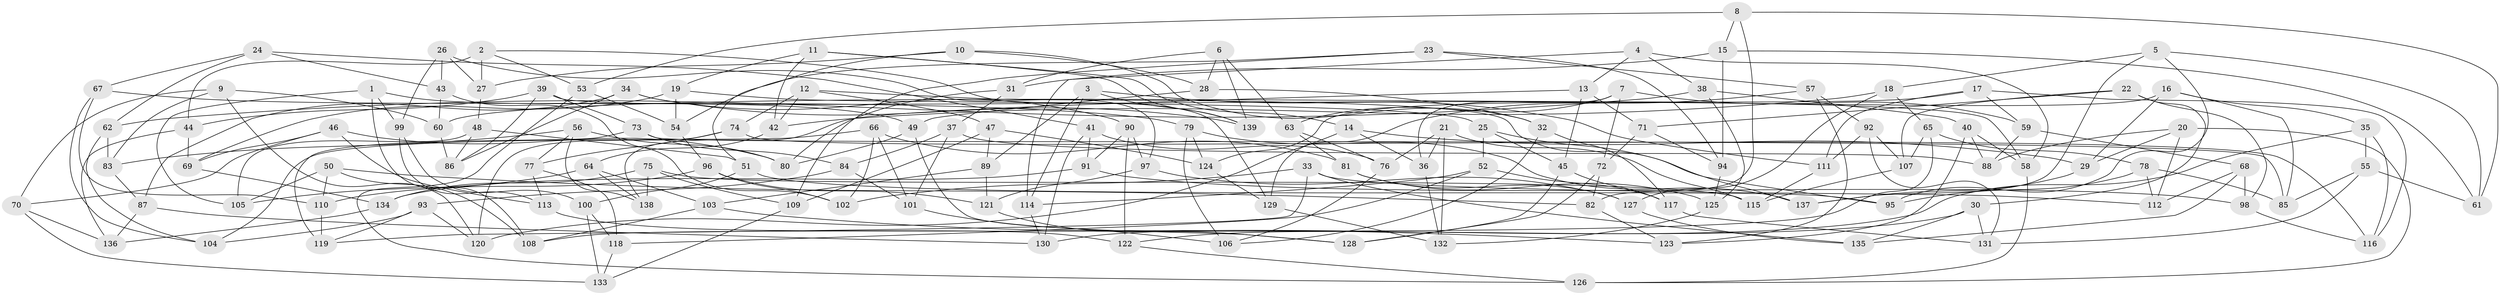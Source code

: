 // coarse degree distribution, {6: 0.16363636363636364, 8: 0.10909090909090909, 13: 0.01818181818181818, 7: 0.03636363636363636, 5: 0.05454545454545454, 11: 0.09090909090909091, 14: 0.01818181818181818, 4: 0.4, 15: 0.01818181818181818, 12: 0.01818181818181818, 10: 0.03636363636363636, 3: 0.01818181818181818, 9: 0.01818181818181818}
// Generated by graph-tools (version 1.1) at 2025/20/03/04/25 18:20:33]
// undirected, 139 vertices, 278 edges
graph export_dot {
graph [start="1"]
  node [color=gray90,style=filled];
  1;
  2;
  3;
  4;
  5;
  6;
  7;
  8;
  9;
  10;
  11;
  12;
  13;
  14;
  15;
  16;
  17;
  18;
  19;
  20;
  21;
  22;
  23;
  24;
  25;
  26;
  27;
  28;
  29;
  30;
  31;
  32;
  33;
  34;
  35;
  36;
  37;
  38;
  39;
  40;
  41;
  42;
  43;
  44;
  45;
  46;
  47;
  48;
  49;
  50;
  51;
  52;
  53;
  54;
  55;
  56;
  57;
  58;
  59;
  60;
  61;
  62;
  63;
  64;
  65;
  66;
  67;
  68;
  69;
  70;
  71;
  72;
  73;
  74;
  75;
  76;
  77;
  78;
  79;
  80;
  81;
  82;
  83;
  84;
  85;
  86;
  87;
  88;
  89;
  90;
  91;
  92;
  93;
  94;
  95;
  96;
  97;
  98;
  99;
  100;
  101;
  102;
  103;
  104;
  105;
  106;
  107;
  108;
  109;
  110;
  111;
  112;
  113;
  114;
  115;
  116;
  117;
  118;
  119;
  120;
  121;
  122;
  123;
  124;
  125;
  126;
  127;
  128;
  129;
  130;
  131;
  132;
  133;
  134;
  135;
  136;
  137;
  138;
  139;
  1 -- 99;
  1 -- 108;
  1 -- 105;
  1 -- 49;
  2 -- 129;
  2 -- 27;
  2 -- 53;
  2 -- 44;
  3 -- 114;
  3 -- 139;
  3 -- 111;
  3 -- 89;
  4 -- 13;
  4 -- 58;
  4 -- 114;
  4 -- 38;
  5 -- 18;
  5 -- 137;
  5 -- 95;
  5 -- 61;
  6 -- 139;
  6 -- 63;
  6 -- 28;
  6 -- 31;
  7 -- 59;
  7 -- 36;
  7 -- 63;
  7 -- 72;
  8 -- 61;
  8 -- 53;
  8 -- 82;
  8 -- 15;
  9 -- 70;
  9 -- 60;
  9 -- 120;
  9 -- 83;
  10 -- 51;
  10 -- 27;
  10 -- 28;
  10 -- 32;
  11 -- 19;
  11 -- 139;
  11 -- 14;
  11 -- 42;
  12 -- 42;
  12 -- 74;
  12 -- 137;
  12 -- 47;
  13 -- 45;
  13 -- 71;
  13 -- 138;
  14 -- 29;
  14 -- 120;
  14 -- 36;
  15 -- 61;
  15 -- 31;
  15 -- 94;
  16 -- 29;
  16 -- 35;
  16 -- 85;
  16 -- 124;
  17 -- 59;
  17 -- 60;
  17 -- 116;
  17 -- 111;
  18 -- 42;
  18 -- 65;
  18 -- 127;
  19 -- 69;
  19 -- 54;
  19 -- 25;
  20 -- 88;
  20 -- 126;
  20 -- 29;
  20 -- 112;
  21 -- 36;
  21 -- 76;
  21 -- 132;
  21 -- 115;
  22 -- 71;
  22 -- 30;
  22 -- 107;
  22 -- 98;
  23 -- 57;
  23 -- 94;
  23 -- 54;
  23 -- 109;
  24 -- 41;
  24 -- 43;
  24 -- 62;
  24 -- 67;
  25 -- 45;
  25 -- 52;
  25 -- 95;
  26 -- 99;
  26 -- 27;
  26 -- 43;
  26 -- 97;
  27 -- 48;
  28 -- 49;
  28 -- 32;
  29 -- 137;
  30 -- 135;
  30 -- 122;
  30 -- 131;
  31 -- 80;
  31 -- 37;
  32 -- 117;
  32 -- 106;
  33 -- 112;
  33 -- 119;
  33 -- 135;
  33 -- 102;
  34 -- 86;
  34 -- 90;
  34 -- 139;
  34 -- 87;
  35 -- 130;
  35 -- 55;
  35 -- 116;
  36 -- 132;
  37 -- 101;
  37 -- 88;
  37 -- 84;
  38 -- 40;
  38 -- 125;
  38 -- 62;
  39 -- 86;
  39 -- 58;
  39 -- 44;
  39 -- 73;
  40 -- 123;
  40 -- 88;
  40 -- 58;
  41 -- 91;
  41 -- 130;
  41 -- 76;
  42 -- 64;
  43 -- 60;
  43 -- 102;
  44 -- 136;
  44 -- 69;
  45 -- 117;
  45 -- 128;
  46 -- 70;
  46 -- 113;
  46 -- 69;
  46 -- 80;
  47 -- 109;
  47 -- 89;
  47 -- 124;
  48 -- 86;
  48 -- 105;
  48 -- 51;
  49 -- 80;
  49 -- 128;
  50 -- 82;
  50 -- 108;
  50 -- 105;
  50 -- 110;
  51 -- 100;
  51 -- 95;
  52 -- 118;
  52 -- 114;
  52 -- 117;
  53 -- 54;
  53 -- 126;
  54 -- 96;
  55 -- 61;
  55 -- 85;
  55 -- 131;
  56 -- 138;
  56 -- 83;
  56 -- 80;
  56 -- 77;
  57 -- 129;
  57 -- 92;
  57 -- 123;
  58 -- 126;
  59 -- 68;
  59 -- 88;
  60 -- 86;
  62 -- 83;
  62 -- 104;
  63 -- 81;
  63 -- 76;
  64 -- 103;
  64 -- 138;
  64 -- 105;
  65 -- 107;
  65 -- 108;
  65 -- 78;
  66 -- 102;
  66 -- 101;
  66 -- 104;
  66 -- 81;
  67 -- 110;
  67 -- 79;
  67 -- 104;
  68 -- 135;
  68 -- 112;
  68 -- 98;
  69 -- 134;
  70 -- 133;
  70 -- 136;
  71 -- 72;
  71 -- 94;
  72 -- 82;
  72 -- 128;
  73 -- 85;
  73 -- 119;
  73 -- 84;
  74 -- 120;
  74 -- 116;
  74 -- 77;
  75 -- 138;
  75 -- 115;
  75 -- 109;
  75 -- 134;
  76 -- 106;
  77 -- 113;
  77 -- 118;
  78 -- 95;
  78 -- 85;
  78 -- 112;
  79 -- 106;
  79 -- 137;
  79 -- 124;
  81 -- 127;
  81 -- 125;
  82 -- 123;
  83 -- 87;
  84 -- 93;
  84 -- 101;
  87 -- 136;
  87 -- 130;
  89 -- 121;
  89 -- 103;
  90 -- 97;
  90 -- 122;
  90 -- 91;
  91 -- 134;
  91 -- 98;
  92 -- 111;
  92 -- 107;
  92 -- 131;
  93 -- 120;
  93 -- 119;
  93 -- 104;
  94 -- 125;
  96 -- 121;
  96 -- 110;
  96 -- 102;
  97 -- 127;
  97 -- 121;
  98 -- 116;
  99 -- 100;
  99 -- 113;
  100 -- 118;
  100 -- 133;
  101 -- 106;
  103 -- 123;
  103 -- 108;
  107 -- 115;
  109 -- 133;
  110 -- 119;
  111 -- 115;
  113 -- 122;
  114 -- 130;
  117 -- 131;
  118 -- 133;
  121 -- 128;
  122 -- 126;
  124 -- 129;
  125 -- 132;
  127 -- 135;
  129 -- 132;
  134 -- 136;
}
